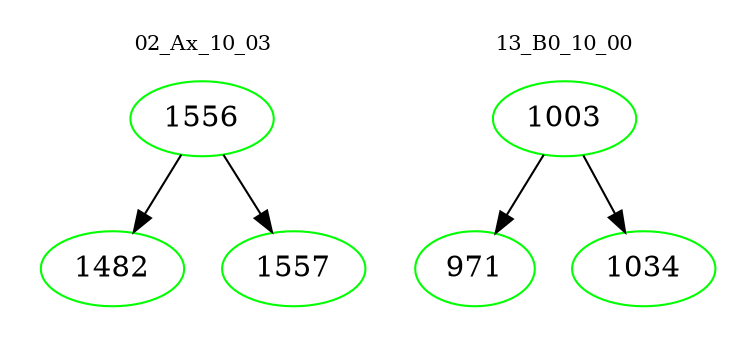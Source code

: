 digraph{
subgraph cluster_0 {
color = white
label = "02_Ax_10_03";
fontsize=10;
T0_1556 [label="1556", color="green"]
T0_1556 -> T0_1482 [color="black"]
T0_1482 [label="1482", color="green"]
T0_1556 -> T0_1557 [color="black"]
T0_1557 [label="1557", color="green"]
}
subgraph cluster_1 {
color = white
label = "13_B0_10_00";
fontsize=10;
T1_1003 [label="1003", color="green"]
T1_1003 -> T1_971 [color="black"]
T1_971 [label="971", color="green"]
T1_1003 -> T1_1034 [color="black"]
T1_1034 [label="1034", color="green"]
}
}
